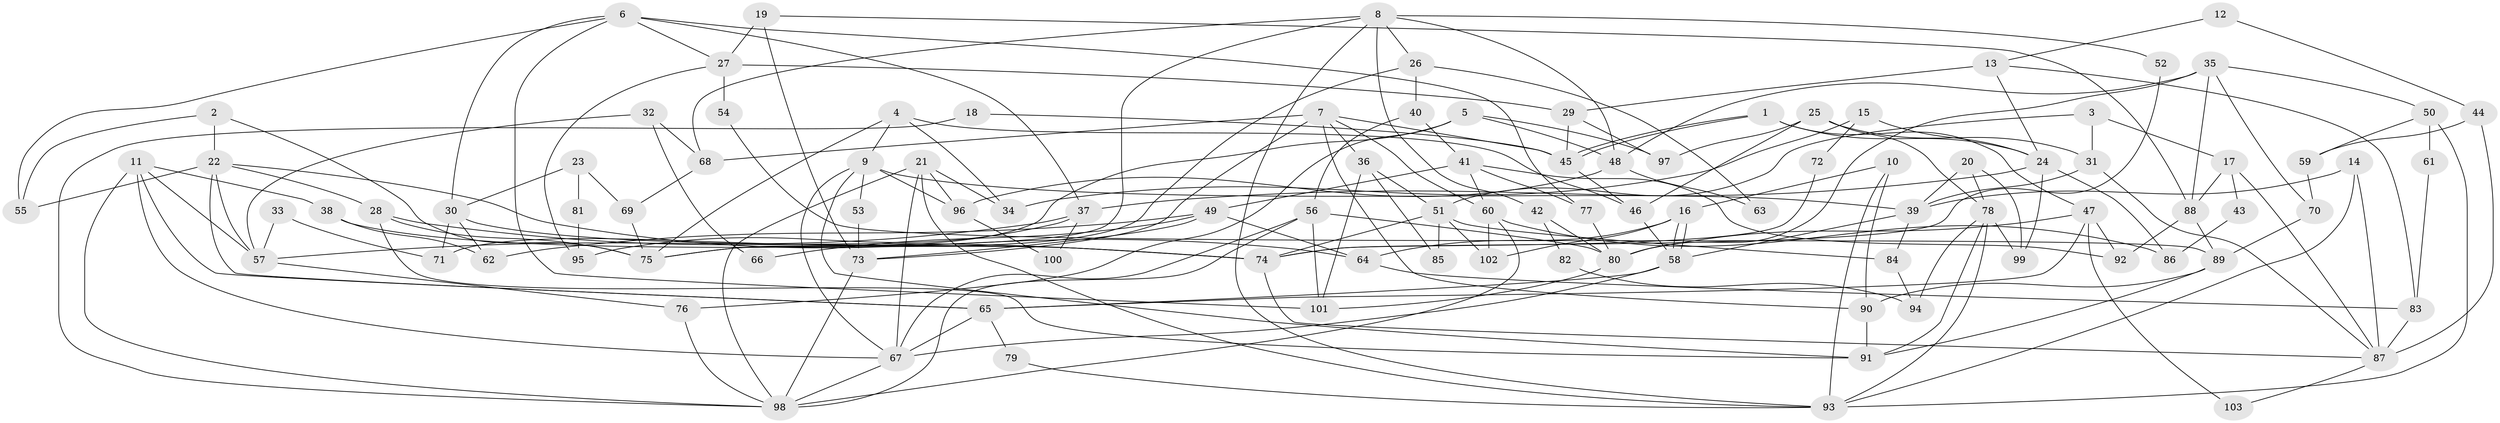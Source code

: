 // coarse degree distribution, {10: 0.1, 8: 0.03333333333333333, 7: 0.13333333333333333, 5: 0.13333333333333333, 14: 0.06666666666666667, 11: 0.06666666666666667, 6: 0.06666666666666667, 3: 0.16666666666666666, 9: 0.03333333333333333, 4: 0.1, 2: 0.06666666666666667, 12: 0.03333333333333333}
// Generated by graph-tools (version 1.1) at 2025/18/03/04/25 18:18:50]
// undirected, 103 vertices, 206 edges
graph export_dot {
graph [start="1"]
  node [color=gray90,style=filled];
  1;
  2;
  3;
  4;
  5;
  6;
  7;
  8;
  9;
  10;
  11;
  12;
  13;
  14;
  15;
  16;
  17;
  18;
  19;
  20;
  21;
  22;
  23;
  24;
  25;
  26;
  27;
  28;
  29;
  30;
  31;
  32;
  33;
  34;
  35;
  36;
  37;
  38;
  39;
  40;
  41;
  42;
  43;
  44;
  45;
  46;
  47;
  48;
  49;
  50;
  51;
  52;
  53;
  54;
  55;
  56;
  57;
  58;
  59;
  60;
  61;
  62;
  63;
  64;
  65;
  66;
  67;
  68;
  69;
  70;
  71;
  72;
  73;
  74;
  75;
  76;
  77;
  78;
  79;
  80;
  81;
  82;
  83;
  84;
  85;
  86;
  87;
  88;
  89;
  90;
  91;
  92;
  93;
  94;
  95;
  96;
  97;
  98;
  99;
  100;
  101;
  102;
  103;
  1 -- 47;
  1 -- 45;
  1 -- 45;
  1 -- 24;
  2 -- 55;
  2 -- 22;
  2 -- 75;
  3 -- 31;
  3 -- 51;
  3 -- 17;
  4 -- 75;
  4 -- 9;
  4 -- 34;
  4 -- 46;
  5 -- 76;
  5 -- 48;
  5 -- 71;
  5 -- 97;
  6 -- 101;
  6 -- 77;
  6 -- 27;
  6 -- 30;
  6 -- 37;
  6 -- 55;
  7 -- 73;
  7 -- 36;
  7 -- 45;
  7 -- 60;
  7 -- 68;
  7 -- 90;
  8 -- 93;
  8 -- 26;
  8 -- 42;
  8 -- 48;
  8 -- 52;
  8 -- 68;
  8 -- 75;
  9 -- 91;
  9 -- 39;
  9 -- 53;
  9 -- 67;
  9 -- 96;
  10 -- 93;
  10 -- 16;
  10 -- 90;
  11 -- 67;
  11 -- 65;
  11 -- 38;
  11 -- 57;
  11 -- 98;
  12 -- 44;
  12 -- 13;
  13 -- 29;
  13 -- 24;
  13 -- 83;
  14 -- 87;
  14 -- 93;
  14 -- 39;
  15 -- 34;
  15 -- 24;
  15 -- 72;
  16 -- 58;
  16 -- 58;
  16 -- 64;
  16 -- 102;
  17 -- 88;
  17 -- 43;
  17 -- 87;
  18 -- 45;
  18 -- 98;
  19 -- 73;
  19 -- 27;
  19 -- 88;
  20 -- 39;
  20 -- 78;
  20 -- 99;
  21 -- 67;
  21 -- 98;
  21 -- 34;
  21 -- 93;
  21 -- 96;
  22 -- 57;
  22 -- 65;
  22 -- 28;
  22 -- 55;
  22 -- 64;
  23 -- 30;
  23 -- 69;
  23 -- 81;
  24 -- 99;
  24 -- 37;
  24 -- 86;
  25 -- 31;
  25 -- 46;
  25 -- 78;
  25 -- 97;
  26 -- 75;
  26 -- 40;
  26 -- 63;
  27 -- 29;
  27 -- 54;
  27 -- 95;
  28 -- 75;
  28 -- 74;
  28 -- 91;
  29 -- 97;
  29 -- 45;
  30 -- 74;
  30 -- 62;
  30 -- 71;
  31 -- 87;
  31 -- 39;
  32 -- 57;
  32 -- 68;
  32 -- 66;
  33 -- 71;
  33 -- 57;
  35 -- 48;
  35 -- 88;
  35 -- 50;
  35 -- 70;
  35 -- 80;
  36 -- 101;
  36 -- 51;
  36 -- 85;
  37 -- 57;
  37 -- 95;
  37 -- 100;
  38 -- 74;
  38 -- 62;
  39 -- 58;
  39 -- 84;
  40 -- 41;
  40 -- 56;
  41 -- 60;
  41 -- 92;
  41 -- 49;
  41 -- 77;
  42 -- 80;
  42 -- 82;
  43 -- 86;
  44 -- 59;
  44 -- 87;
  45 -- 46;
  46 -- 58;
  47 -- 65;
  47 -- 80;
  47 -- 92;
  47 -- 103;
  48 -- 96;
  48 -- 63;
  49 -- 62;
  49 -- 64;
  49 -- 66;
  49 -- 73;
  50 -- 93;
  50 -- 59;
  50 -- 61;
  51 -- 74;
  51 -- 102;
  51 -- 84;
  51 -- 85;
  52 -- 74;
  53 -- 73;
  54 -- 89;
  56 -- 98;
  56 -- 67;
  56 -- 80;
  56 -- 101;
  57 -- 76;
  58 -- 65;
  58 -- 67;
  59 -- 70;
  60 -- 98;
  60 -- 86;
  60 -- 102;
  61 -- 83;
  64 -- 83;
  65 -- 67;
  65 -- 79;
  67 -- 98;
  68 -- 69;
  69 -- 75;
  70 -- 89;
  72 -- 74;
  73 -- 98;
  74 -- 87;
  76 -- 98;
  77 -- 80;
  78 -- 91;
  78 -- 93;
  78 -- 94;
  78 -- 99;
  79 -- 93;
  80 -- 101;
  81 -- 95;
  82 -- 94;
  83 -- 87;
  84 -- 94;
  87 -- 103;
  88 -- 89;
  88 -- 92;
  89 -- 90;
  89 -- 91;
  90 -- 91;
  96 -- 100;
}
